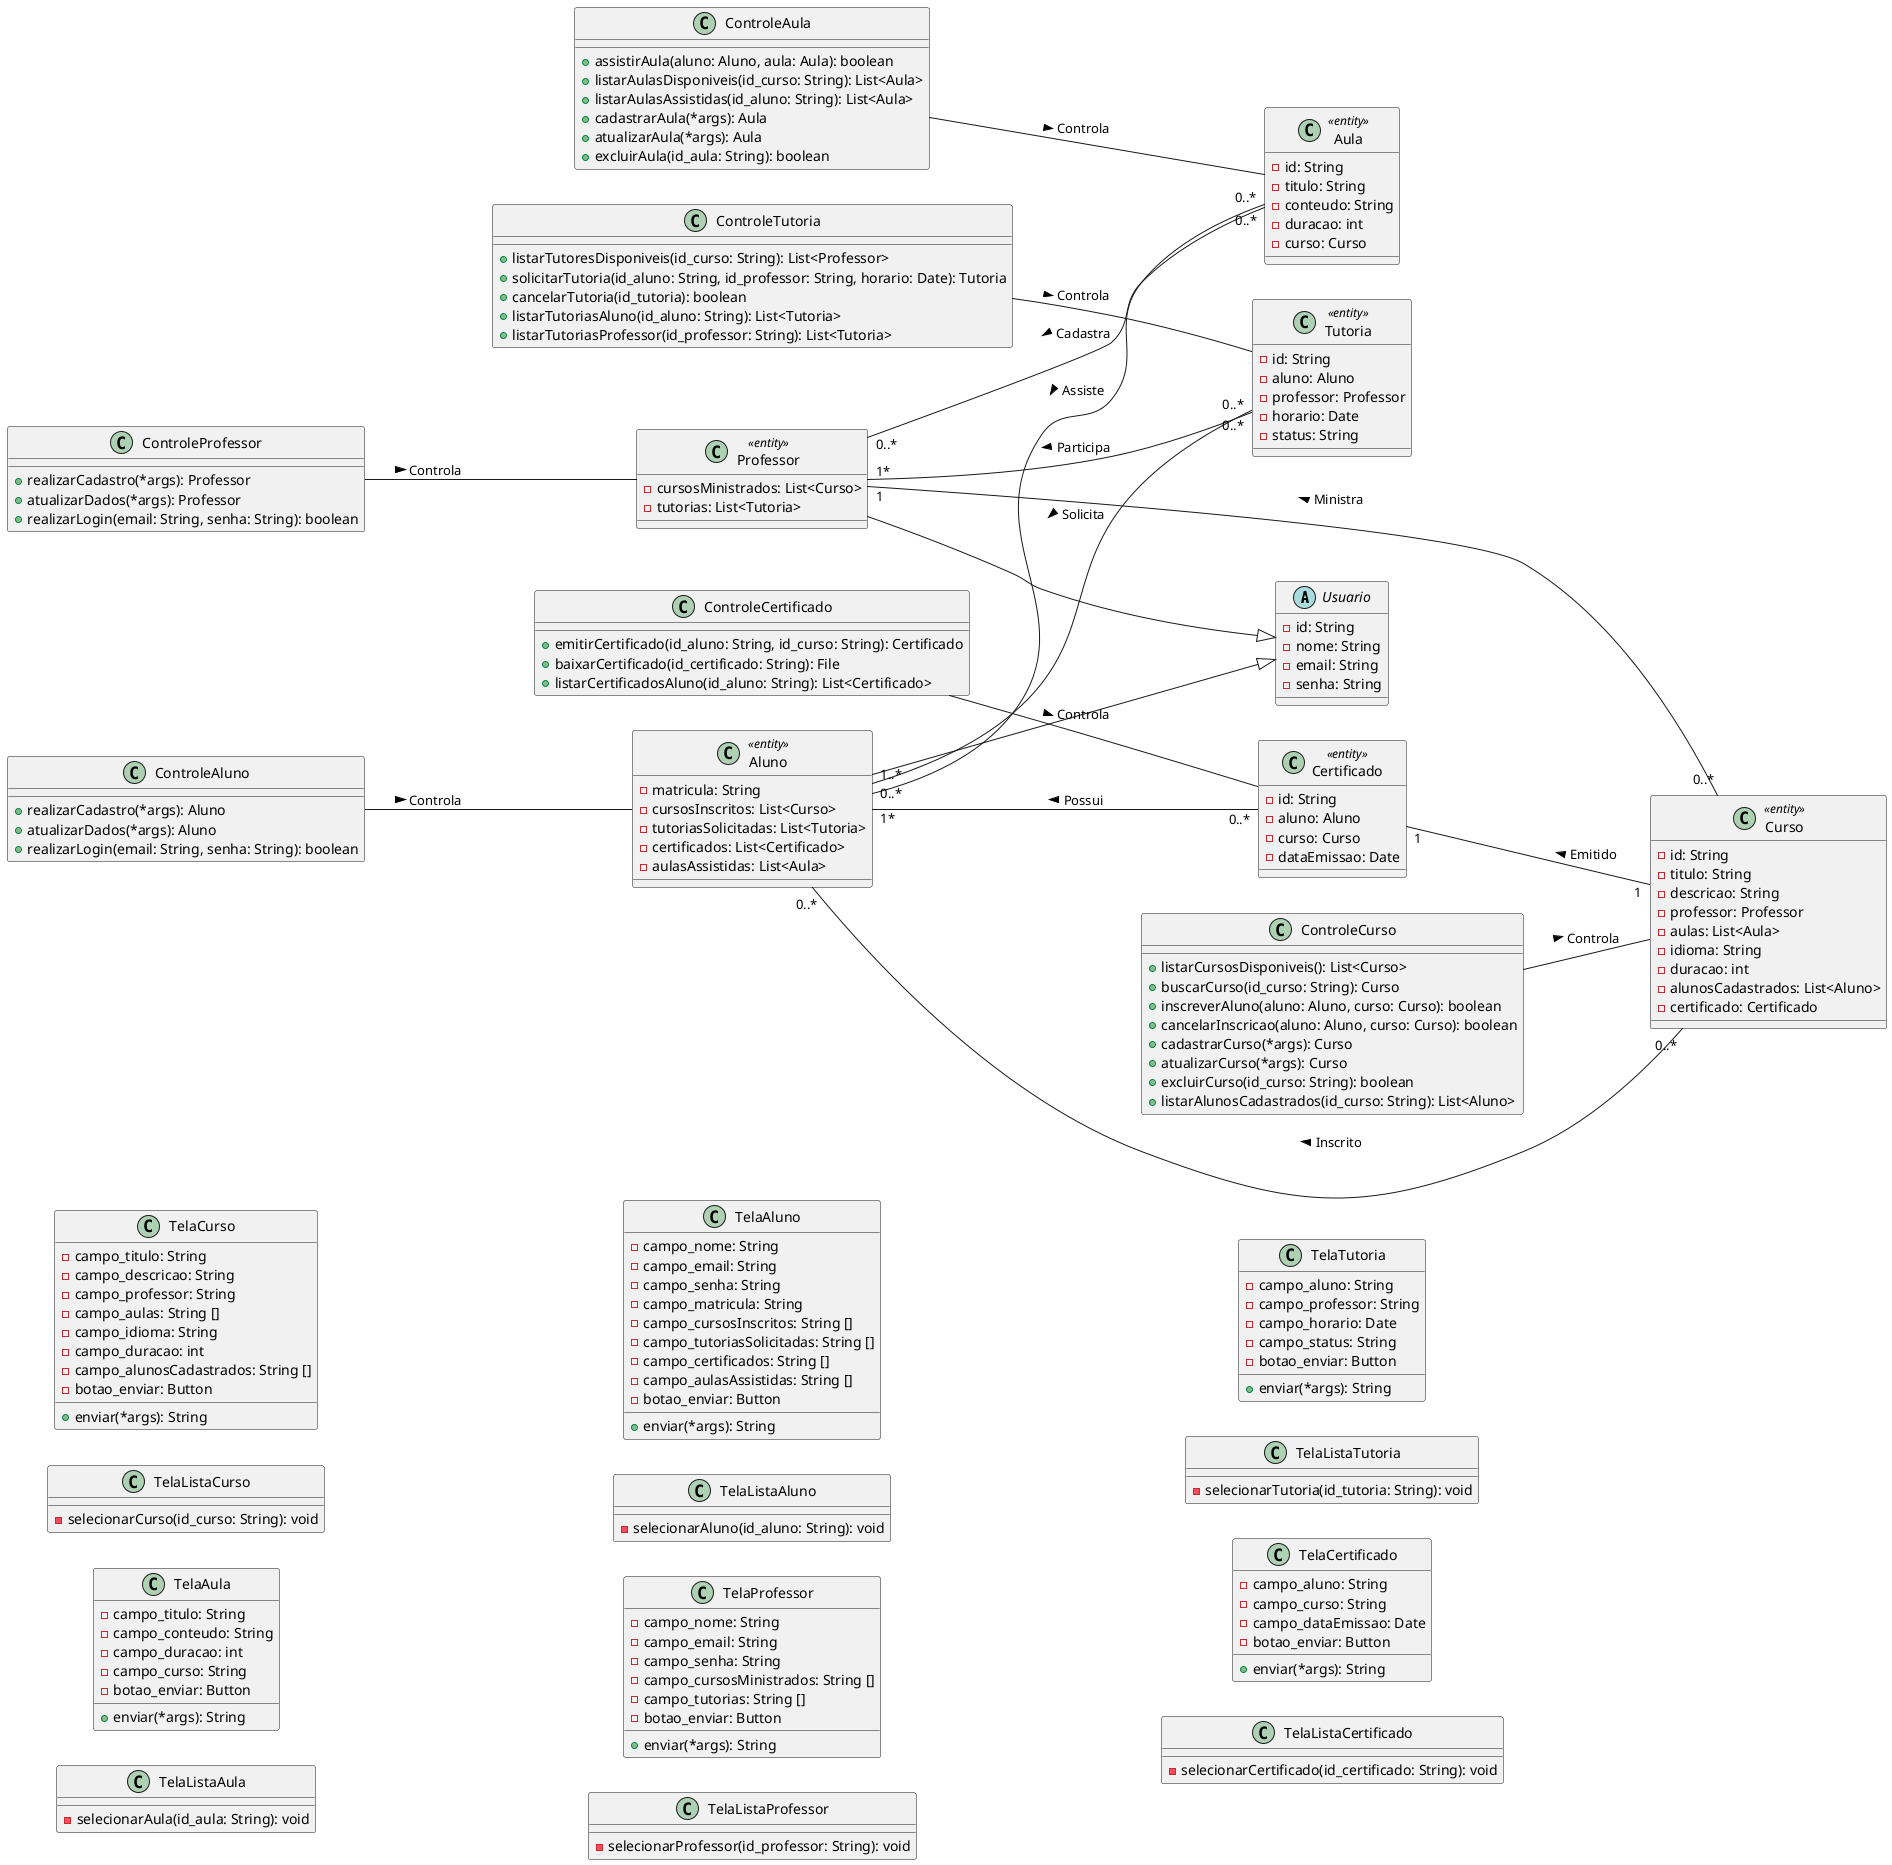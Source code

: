 @startuml "Modelo de Classes - Aluno"
left to right direction

abstract class Usuario {
    -id: String
    -nome: String
    -email: String
    -senha: String
}

class Aluno <<entity>> {
    -matricula: String
    -cursosInscritos: List<Curso>
    -tutoriasSolicitadas: List<Tutoria>
    -certificados: List<Certificado>
    -aulasAssistidas: List<Aula>
}

class Professor <<entity>> {
    -cursosMinistrados: List<Curso>
    -tutorias: List<Tutoria>
}

class Curso <<entity>> {
    -id: String
    -titulo: String
    -descricao: String
    -professor: Professor
    -aulas: List<Aula>
    -idioma: String
    -duracao: int
    -alunosCadastrados: List<Aluno>
    -certificado: Certificado
}

class Aula <<entity>> {
    -id: String
    -titulo: String
    -conteudo: String
    -duracao: int
    -curso: Curso
}

class Certificado <<entity>> {
    -id: String
    -aluno: Aluno
    -curso: Curso
    -dataEmissao: Date
}

class Tutoria <<entity>> {
    -id: String
    -aluno: Aluno
    -professor: Professor
    -horario: Date
    -status: String
}

class ControleAluno {
    +realizarCadastro(*args): Aluno
    +atualizarDados(*args): Aluno
    +realizarLogin(email: String, senha: String): boolean
}

class ControleProfessor {
    +realizarCadastro(*args): Professor
    +atualizarDados(*args): Professor
    +realizarLogin(email: String, senha: String): boolean
}

class ControleAula {
    +assistirAula(aluno: Aluno, aula: Aula): boolean
    +listarAulasDisponiveis(id_curso: String): List<Aula>
    +listarAulasAssistidas(id_aluno: String): List<Aula>
    +cadastrarAula(*args): Aula
    +atualizarAula(*args): Aula
    +excluirAula(id_aula: String): boolean
}

class ControleCurso {
    +listarCursosDisponiveis(): List<Curso>
    +buscarCurso(id_curso: String): Curso
    +inscreverAluno(aluno: Aluno, curso: Curso): boolean
    +cancelarInscricao(aluno: Aluno, curso: Curso): boolean
    +cadastrarCurso(*args): Curso
    +atualizarCurso(*args): Curso
    +excluirCurso(id_curso: String): boolean
    +listarAlunosCadastrados(id_curso: String): List<Aluno>
}

class ControleTutoria {
    +listarTutoresDisponiveis(id_curso: String): List<Professor>
    +solicitarTutoria(id_aluno: String, id_professor: String, horario: Date): Tutoria
    +cancelarTutoria(id_tutoria): boolean
    +listarTutoriasAluno(id_aluno: String): List<Tutoria>
    +listarTutoriasProfessor(id_professor: String): List<Tutoria>
}

class ControleCertificado {
    +emitirCertificado(id_aluno: String, id_curso: String): Certificado
    +baixarCertificado(id_certificado: String): File
    +listarCertificadosAluno(id_aluno: String): List<Certificado>
}

class TelaCurso {
    -campo_titulo: String
    -campo_descricao: String
    -campo_professor: String
    -campo_aulas: String []
    -campo_idioma: String
    -campo_duracao: int
    -campo_alunosCadastrados: String []
    -botao_enviar: Button
    +enviar(*args): String
}

class TelaListaCurso{
    -selecionarCurso(id_curso: String): void
}

class TelaAula {
    -campo_titulo: String
    -campo_conteudo: String
    -campo_duracao: int
    -campo_curso: String
    -botao_enviar: Button
    +enviar(*args): String
}

class TelaListaAula{
    -selecionarAula(id_aula: String): void
}

class TelaAluno {
    -campo_nome: String
    -campo_email: String
    -campo_senha: String
    -campo_matricula: String
    -campo_cursosInscritos: String []
    -campo_tutoriasSolicitadas: String []
    -campo_certificados: String []
    -campo_aulasAssistidas: String []
    -botao_enviar: Button
    +enviar(*args): String
}

class TelaListaAluno{
    -selecionarAluno(id_aluno: String): void
}

class TelaProfessor {
    -campo_nome: String
    -campo_email: String
    -campo_senha: String
    -campo_cursosMinistrados: String []
    -campo_tutorias: String []
    -botao_enviar: Button
    +enviar(*args): String
}

class TelaListaProfessor{
    -selecionarProfessor(id_professor: String): void
}

class TelaTutoria {
    -campo_aluno: String
    -campo_professor: String
    -campo_horario: Date
    -campo_status: String
    -botao_enviar: Button
    +enviar(*args): String
}

class TelaListaTutoria{
    -selecionarTutoria(id_tutoria: String): void
}

class TelaCertificado {
    -campo_aluno: String
    -campo_curso: String
    -campo_dataEmissao: Date
    -botao_enviar: Button
    +enviar(*args): String
}

class TelaListaCertificado{
    -selecionarCertificado(id_certificado: String): void
}


Aluno --|> Usuario
Professor --|> Usuario

Professor "1" -- "0..*" Curso: < Ministra
Certificado "1" -- "1" Curso: < Emitido
Aluno "0..*" -- "0..*" Curso: < Inscrito

Aluno "1..*" -- "0..*" Tutoria: < Solicita
Professor "1*" -- "0..*" Tutoria: < Participa

Aluno "0..*" -- "0..*" Aula: < Assiste
Professor "0..*" -- "0..*" Aula: < Cadastra

Aluno "1*" -- "0..*" Certificado: < Possui

ControleAluno -- Aluno: Controla >
ControleCurso -- Curso: Controla >
ControleTutoria -- Tutoria: Controla >
ControleCertificado -- Certificado: Controla >
ControleProfessor -- Professor: Controla >
ControleAula -- Aula: Controla >

@enduml